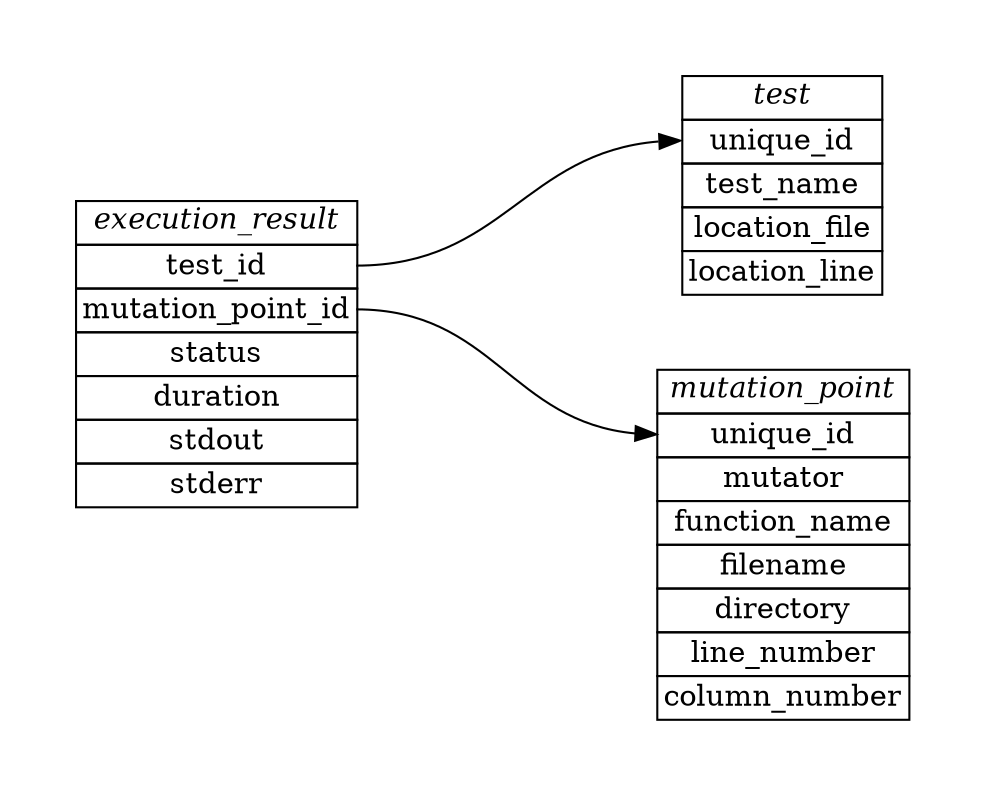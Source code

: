 digraph Mull {
  graph [pad="0.5", nodesep="0.5", ranksep="2"];
  node [shape=plain] rankdir=LR;

  ExecutionResult [
    label = <
      <table border="0" cellborder="1" cellspacing="0">
        <tr><td><i>execution_result</i></td></tr>
        <tr><td port="test_id">test_id</td></tr>
        <tr><td port="mutation_point_id">mutation_point_id</td></tr>
        <tr><td port="status">status</td></tr>
        <tr><td port="duration">duration</td></tr>
        <tr><td port="stdout">stdout</td></tr>
        <tr><td port="stderr">stderr</td></tr>
      </table>
    >
  ];

  Test [
    label = <
      <table border="0" cellborder="1" cellspacing="0">
        <tr><td><i>test</i></td></tr>
        <tr><td port="unique_id">unique_id</td></tr>
        <tr><td port="test_name">test_name</td></tr>
        <tr><td port="location_file">location_file</td></tr>
        <tr><td port="location_line">location_line</td></tr>
      </table>
    >
  ];

  MutationPoint [
    label = <
      <table border="0" cellborder="1" cellspacing="0">
        <tr><td><i>mutation_point</i></td></tr>
        <tr><td port="unique_id">unique_id</td></tr>
        <tr><td port="mutator">mutator</td></tr>
        <tr><td port="function_name">function_name</td></tr>
        <tr><td port="filename">filename</td></tr>
        <tr><td port="directory">directory</td></tr>
        <tr><td port="line_number">line_number</td></tr>
        <tr><td port="column_number">column_number</td></tr>
      </table>
    >
  ];

  ExecutionResult:test_id -> Test:unique_id;
  ExecutionResult:mutation_point_id -> MutationPoint:unique_id;
}